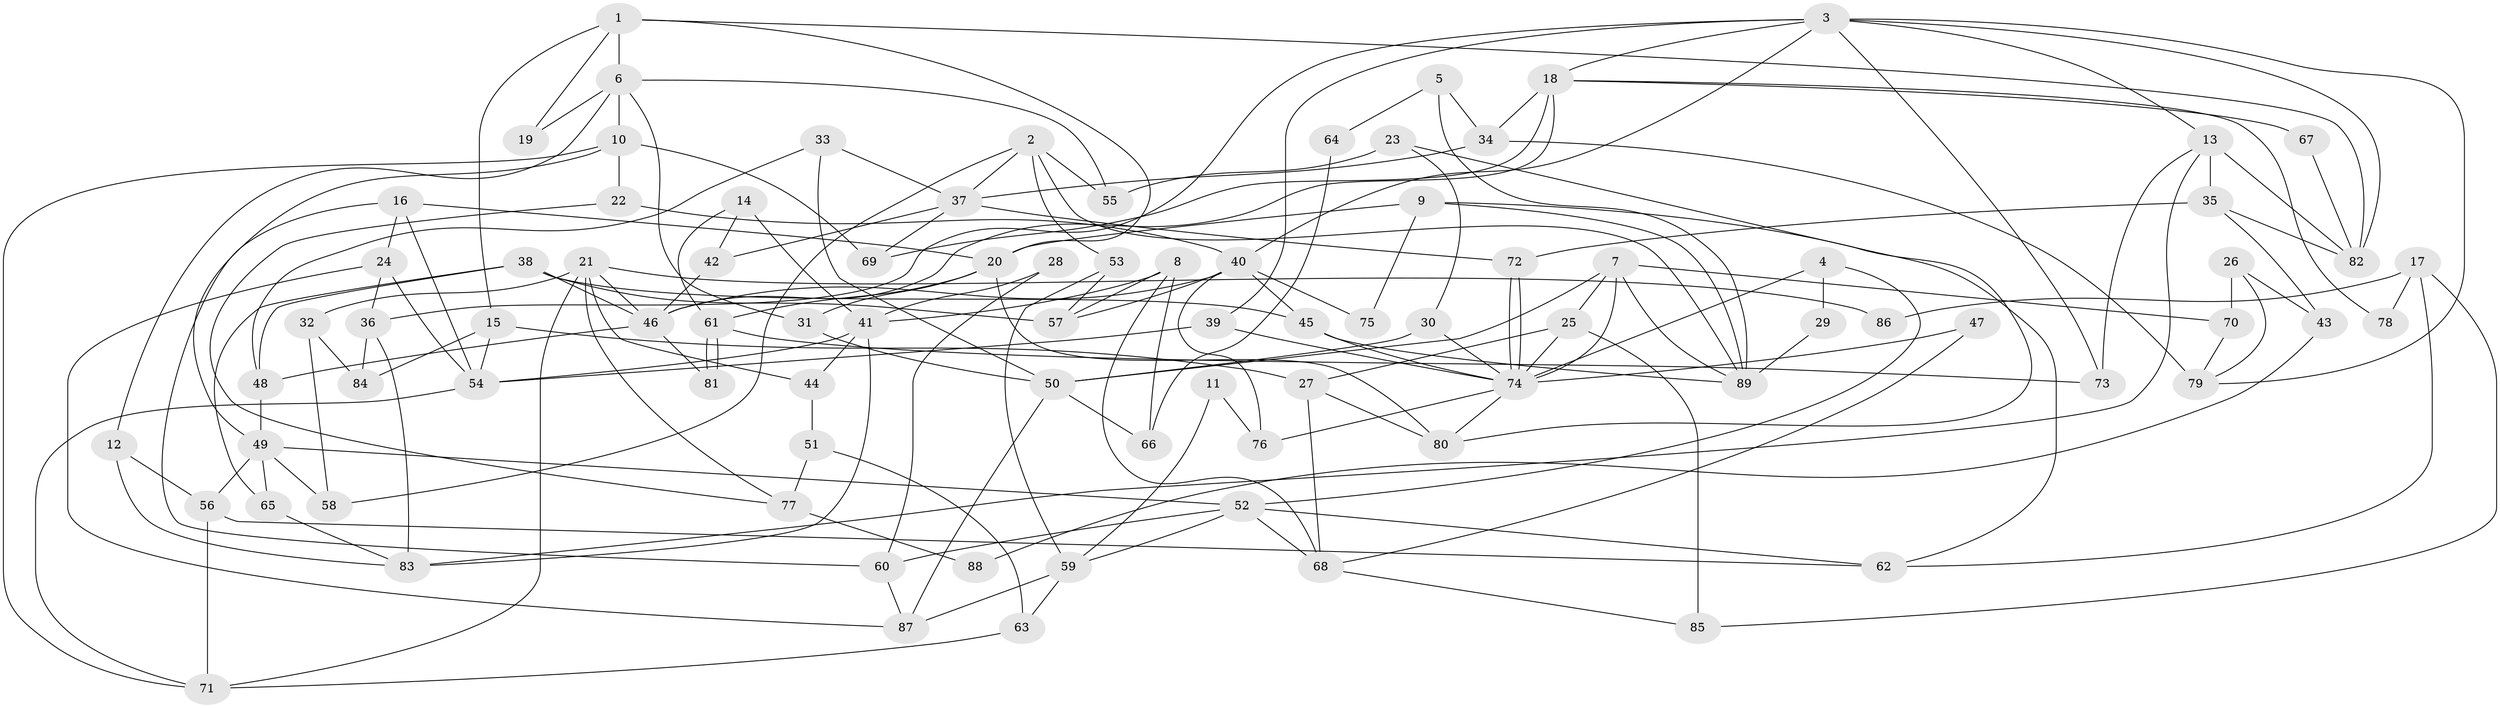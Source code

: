 // Generated by graph-tools (version 1.1) at 2025/15/03/09/25 04:15:19]
// undirected, 89 vertices, 178 edges
graph export_dot {
graph [start="1"]
  node [color=gray90,style=filled];
  1;
  2;
  3;
  4;
  5;
  6;
  7;
  8;
  9;
  10;
  11;
  12;
  13;
  14;
  15;
  16;
  17;
  18;
  19;
  20;
  21;
  22;
  23;
  24;
  25;
  26;
  27;
  28;
  29;
  30;
  31;
  32;
  33;
  34;
  35;
  36;
  37;
  38;
  39;
  40;
  41;
  42;
  43;
  44;
  45;
  46;
  47;
  48;
  49;
  50;
  51;
  52;
  53;
  54;
  55;
  56;
  57;
  58;
  59;
  60;
  61;
  62;
  63;
  64;
  65;
  66;
  67;
  68;
  69;
  70;
  71;
  72;
  73;
  74;
  75;
  76;
  77;
  78;
  79;
  80;
  81;
  82;
  83;
  84;
  85;
  86;
  87;
  88;
  89;
  1 -- 6;
  1 -- 82;
  1 -- 15;
  1 -- 19;
  1 -- 20;
  2 -- 37;
  2 -- 89;
  2 -- 53;
  2 -- 55;
  2 -- 58;
  3 -- 13;
  3 -- 40;
  3 -- 18;
  3 -- 36;
  3 -- 39;
  3 -- 73;
  3 -- 79;
  3 -- 82;
  4 -- 52;
  4 -- 74;
  4 -- 29;
  5 -- 34;
  5 -- 89;
  5 -- 64;
  6 -- 55;
  6 -- 10;
  6 -- 12;
  6 -- 19;
  6 -- 31;
  7 -- 74;
  7 -- 25;
  7 -- 50;
  7 -- 70;
  7 -- 89;
  8 -- 41;
  8 -- 57;
  8 -- 66;
  8 -- 68;
  9 -- 20;
  9 -- 89;
  9 -- 62;
  9 -- 75;
  10 -- 49;
  10 -- 71;
  10 -- 22;
  10 -- 69;
  11 -- 59;
  11 -- 76;
  12 -- 83;
  12 -- 56;
  13 -- 35;
  13 -- 73;
  13 -- 82;
  13 -- 83;
  14 -- 61;
  14 -- 41;
  14 -- 42;
  15 -- 54;
  15 -- 27;
  15 -- 84;
  16 -- 24;
  16 -- 60;
  16 -- 20;
  16 -- 54;
  17 -- 62;
  17 -- 85;
  17 -- 78;
  17 -- 86;
  18 -- 46;
  18 -- 34;
  18 -- 67;
  18 -- 69;
  18 -- 78;
  20 -- 31;
  20 -- 61;
  20 -- 80;
  21 -- 71;
  21 -- 32;
  21 -- 44;
  21 -- 46;
  21 -- 77;
  21 -- 86;
  22 -- 40;
  22 -- 77;
  23 -- 30;
  23 -- 80;
  23 -- 55;
  24 -- 87;
  24 -- 36;
  24 -- 54;
  25 -- 74;
  25 -- 27;
  25 -- 85;
  26 -- 70;
  26 -- 79;
  26 -- 43;
  27 -- 80;
  27 -- 68;
  28 -- 41;
  28 -- 60;
  29 -- 89;
  30 -- 74;
  30 -- 50;
  31 -- 50;
  32 -- 58;
  32 -- 84;
  33 -- 37;
  33 -- 50;
  33 -- 48;
  34 -- 37;
  34 -- 79;
  35 -- 72;
  35 -- 82;
  35 -- 43;
  36 -- 83;
  36 -- 84;
  37 -- 42;
  37 -- 69;
  37 -- 72;
  38 -- 48;
  38 -- 57;
  38 -- 45;
  38 -- 46;
  38 -- 65;
  39 -- 54;
  39 -- 74;
  40 -- 45;
  40 -- 46;
  40 -- 57;
  40 -- 75;
  40 -- 76;
  41 -- 83;
  41 -- 54;
  41 -- 44;
  42 -- 46;
  43 -- 88;
  44 -- 51;
  45 -- 74;
  45 -- 89;
  46 -- 48;
  46 -- 81;
  47 -- 74;
  47 -- 68;
  48 -- 49;
  49 -- 52;
  49 -- 56;
  49 -- 58;
  49 -- 65;
  50 -- 66;
  50 -- 87;
  51 -- 77;
  51 -- 63;
  52 -- 62;
  52 -- 68;
  52 -- 59;
  52 -- 60;
  53 -- 59;
  53 -- 57;
  54 -- 71;
  56 -- 62;
  56 -- 71;
  59 -- 63;
  59 -- 87;
  60 -- 87;
  61 -- 81;
  61 -- 81;
  61 -- 73;
  63 -- 71;
  64 -- 66;
  65 -- 83;
  67 -- 82;
  68 -- 85;
  70 -- 79;
  72 -- 74;
  72 -- 74;
  74 -- 76;
  74 -- 80;
  77 -- 88;
}
